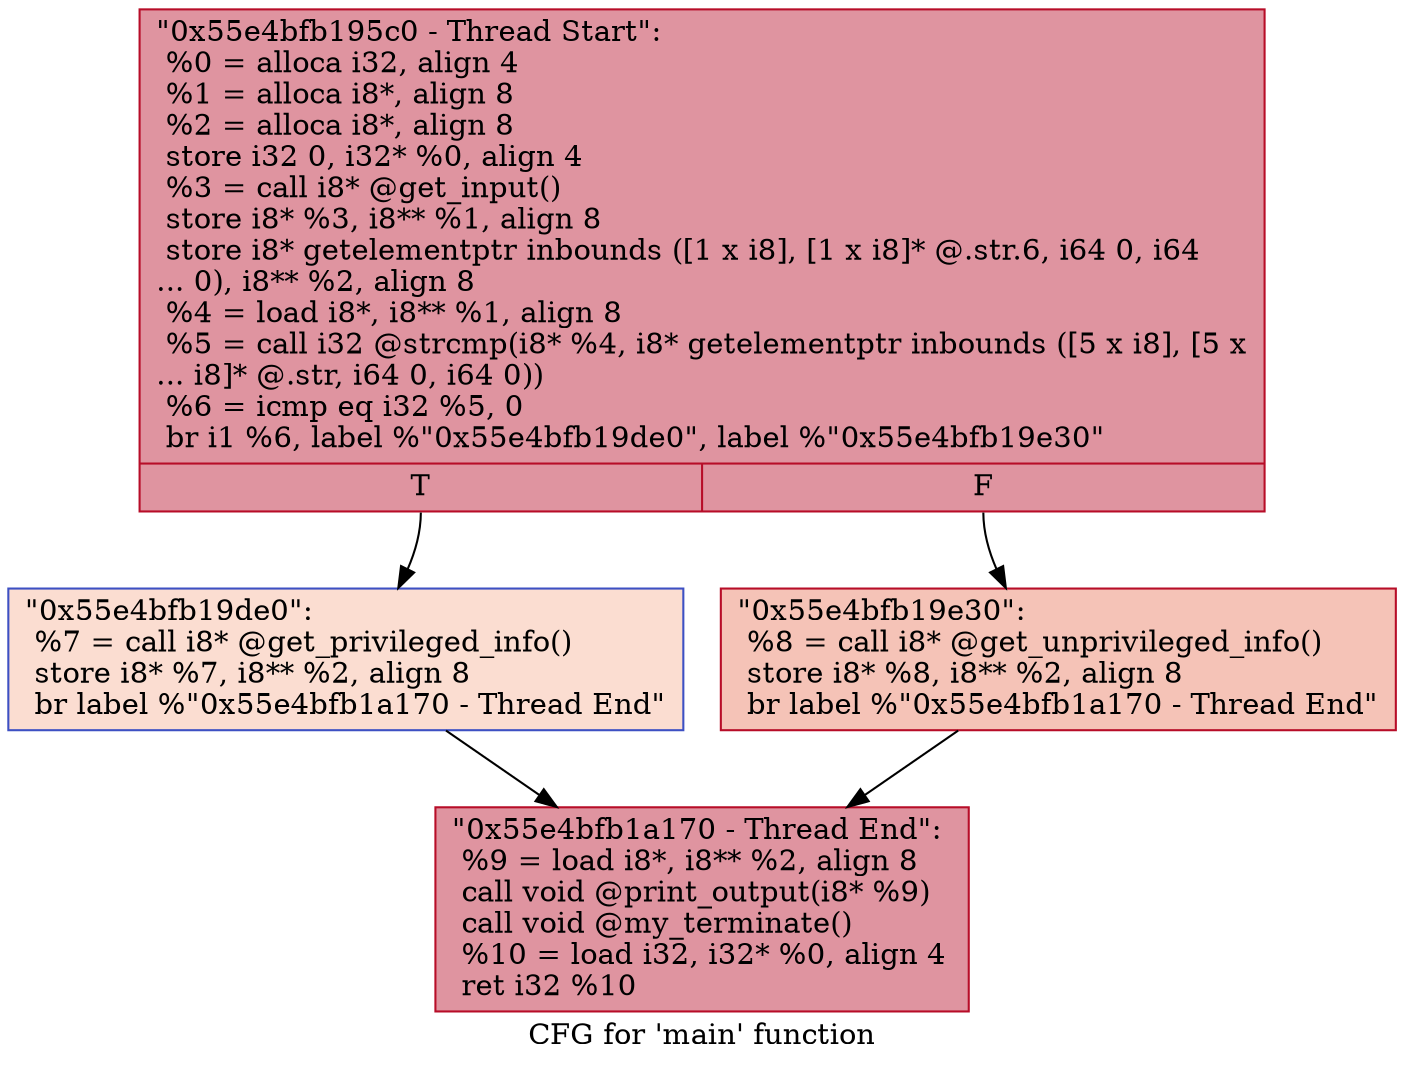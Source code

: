 digraph "CFG for 'main' function" {
	label="CFG for 'main' function";

	Node0x55e4bfb195c0 [shape=record,color="#b70d28ff", style=filled, fillcolor="#b70d2870",label="{\"0x55e4bfb195c0 - Thread Start\":\l  %0 = alloca i32, align 4\l  %1 = alloca i8*, align 8\l  %2 = alloca i8*, align 8\l  store i32 0, i32* %0, align 4\l  %3 = call i8* @get_input()\l  store i8* %3, i8** %1, align 8\l  store i8* getelementptr inbounds ([1 x i8], [1 x i8]* @.str.6, i64 0, i64\l... 0), i8** %2, align 8\l  %4 = load i8*, i8** %1, align 8\l  %5 = call i32 @strcmp(i8* %4, i8* getelementptr inbounds ([5 x i8], [5 x\l... i8]* @.str, i64 0, i64 0))\l  %6 = icmp eq i32 %5, 0\l  br i1 %6, label %\"0x55e4bfb19de0\", label %\"0x55e4bfb19e30\"\l|{<s0>T|<s1>F}}"];
	Node0x55e4bfb195c0:s0 -> Node0x55e4bfb19de0;
	Node0x55e4bfb195c0:s1 -> Node0x55e4bfb19e30;
	Node0x55e4bfb19de0 [shape=record,color="#3d50c3ff", style=filled, fillcolor="#f7b39670",label="{\"0x55e4bfb19de0\":                                 \l  %7 = call i8* @get_privileged_info()\l  store i8* %7, i8** %2, align 8\l  br label %\"0x55e4bfb1a170 - Thread End\"\l}"];
	Node0x55e4bfb19de0 -> Node0x55e4bfb1a170;
	Node0x55e4bfb19e30 [shape=record,color="#b70d28ff", style=filled, fillcolor="#e8765c70",label="{\"0x55e4bfb19e30\":                                 \l  %8 = call i8* @get_unprivileged_info()\l  store i8* %8, i8** %2, align 8\l  br label %\"0x55e4bfb1a170 - Thread End\"\l}"];
	Node0x55e4bfb19e30 -> Node0x55e4bfb1a170;
	Node0x55e4bfb1a170 [shape=record,color="#b70d28ff", style=filled, fillcolor="#b70d2870",label="{\"0x55e4bfb1a170 - Thread End\":                    \l  %9 = load i8*, i8** %2, align 8\l  call void @print_output(i8* %9)\l  call void @my_terminate()\l  %10 = load i32, i32* %0, align 4\l  ret i32 %10\l}"];
}
